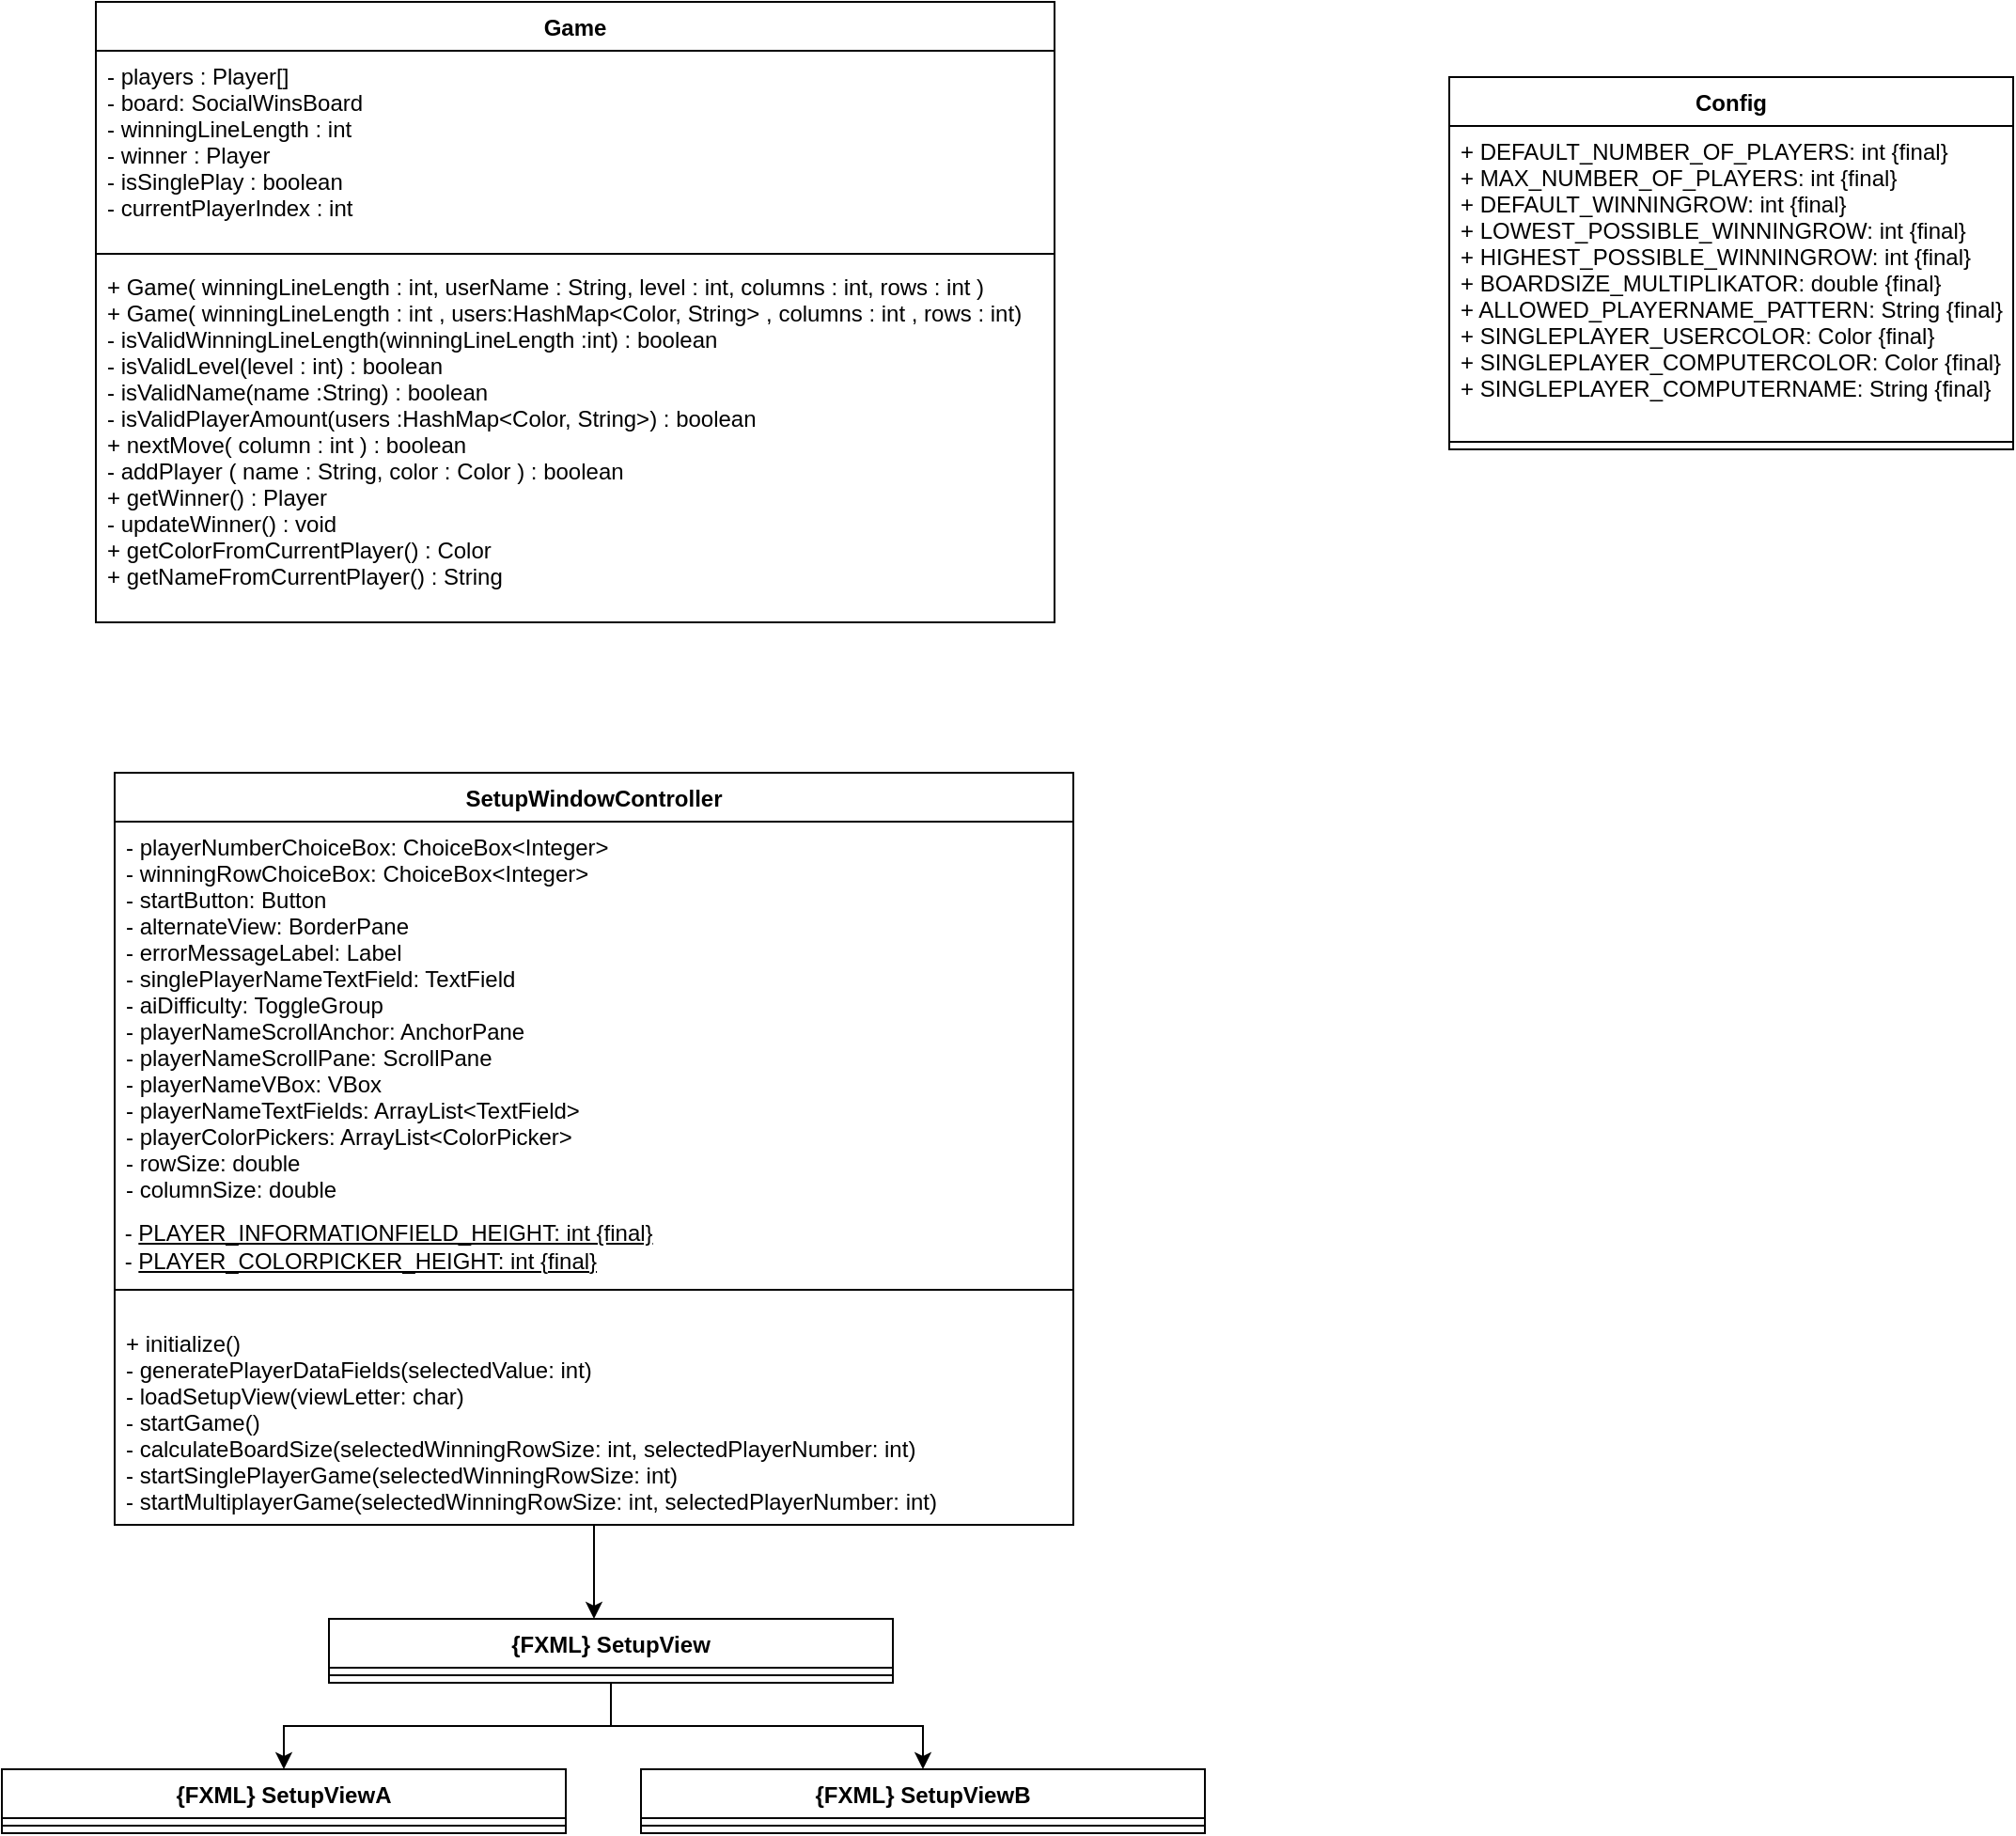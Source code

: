 <mxfile version="14.5.10" type="device"><diagram id="v9PwlA07hM18W1ONn313" name="Page-1"><mxGraphModel dx="1673" dy="894" grid="1" gridSize="10" guides="1" tooltips="1" connect="1" arrows="1" fold="1" page="1" pageScale="1" pageWidth="827" pageHeight="1169" math="0" shadow="0"><root><mxCell id="0"/><mxCell id="1" parent="0"/><mxCell id="WdU54d4v4bEYdyVz_ZW0-1" value="Game&#xA;" style="swimlane;fontStyle=1;align=center;verticalAlign=top;childLayout=stackLayout;horizontal=1;startSize=26;horizontalStack=0;resizeParent=1;resizeParentMax=0;resizeLast=0;collapsible=1;marginBottom=0;" parent="1" vertex="1"><mxGeometry x="130" y="140" width="510" height="330" as="geometry"/></mxCell><mxCell id="WdU54d4v4bEYdyVz_ZW0-2" value="- players : Player[]&#xA;- board: SocialWinsBoard&#xA;- winningLineLength : int&#xA;- winner : Player&#xA;- isSinglePlay : boolean&#xA;- currentPlayerIndex : int" style="text;strokeColor=none;fillColor=none;align=left;verticalAlign=top;spacingLeft=4;spacingRight=4;overflow=hidden;rotatable=0;points=[[0,0.5],[1,0.5]];portConstraint=eastwest;" parent="WdU54d4v4bEYdyVz_ZW0-1" vertex="1"><mxGeometry y="26" width="510" height="104" as="geometry"/></mxCell><mxCell id="WdU54d4v4bEYdyVz_ZW0-3" value="" style="line;strokeWidth=1;fillColor=none;align=left;verticalAlign=middle;spacingTop=-1;spacingLeft=3;spacingRight=3;rotatable=0;labelPosition=right;points=[];portConstraint=eastwest;" parent="WdU54d4v4bEYdyVz_ZW0-1" vertex="1"><mxGeometry y="130" width="510" height="8" as="geometry"/></mxCell><mxCell id="WdU54d4v4bEYdyVz_ZW0-4" value="+ Game( winningLineLength : int, userName : String, level : int, columns : int, rows : int )&#xA;+ Game( winningLineLength : int , users:HashMap&lt;Color, String&gt; , columns : int , rows : int) &#xA;- isValidWinningLineLength(winningLineLength :int) : boolean&#xA;- isValidLevel(level : int) : boolean&#xA;- isValidName(name :String) : boolean&#xA;- isValidPlayerAmount(users :HashMap&lt;Color, String&gt;) : boolean&#xA;+ nextMove( column : int ) : boolean&#xA;- addPlayer ( name : String, color : Color ) : boolean&#xA;+ getWinner() : Player&#xA;- updateWinner() : void&#xA;+ getColorFromCurrentPlayer() : Color&#xA;+ getNameFromCurrentPlayer() : String" style="text;strokeColor=none;fillColor=none;align=left;verticalAlign=top;spacingLeft=4;spacingRight=4;overflow=hidden;rotatable=0;points=[[0,0.5],[1,0.5]];portConstraint=eastwest;" parent="WdU54d4v4bEYdyVz_ZW0-1" vertex="1"><mxGeometry y="138" width="510" height="192" as="geometry"/></mxCell><mxCell id="BdVaUD5nXtKvZUvzI3hh-1" value="Config" style="swimlane;fontStyle=1;align=center;verticalAlign=top;childLayout=stackLayout;horizontal=1;startSize=26;horizontalStack=0;resizeParent=1;resizeParentMax=0;resizeLast=0;collapsible=1;marginBottom=0;" vertex="1" parent="1"><mxGeometry x="850" y="180" width="300" height="198" as="geometry"/></mxCell><mxCell id="BdVaUD5nXtKvZUvzI3hh-2" value="+ DEFAULT_NUMBER_OF_PLAYERS: int {final}&#xA;+ MAX_NUMBER_OF_PLAYERS: int {final}&#xA;+ DEFAULT_WINNINGROW: int {final}&#xA;+ LOWEST_POSSIBLE_WINNINGROW: int {final}&#xA;+ HIGHEST_POSSIBLE_WINNINGROW: int {final}&#xA;+ BOARDSIZE_MULTIPLIKATOR: double {final}&#xA;+ ALLOWED_PLAYERNAME_PATTERN: String {final}&#xA;+ SINGLEPLAYER_USERCOLOR: Color {final}&#xA;+ SINGLEPLAYER_COMPUTERCOLOR: Color {final}&#xA;+ SINGLEPLAYER_COMPUTERNAME: String {final}" style="text;strokeColor=none;fillColor=none;align=left;verticalAlign=top;spacingLeft=4;spacingRight=4;overflow=hidden;rotatable=0;points=[[0,0.5],[1,0.5]];portConstraint=eastwest;" vertex="1" parent="BdVaUD5nXtKvZUvzI3hh-1"><mxGeometry y="26" width="300" height="164" as="geometry"/></mxCell><mxCell id="BdVaUD5nXtKvZUvzI3hh-3" value="" style="line;strokeWidth=1;fillColor=none;align=left;verticalAlign=middle;spacingTop=-1;spacingLeft=3;spacingRight=3;rotatable=0;labelPosition=right;points=[];portConstraint=eastwest;" vertex="1" parent="BdVaUD5nXtKvZUvzI3hh-1"><mxGeometry y="190" width="300" height="8" as="geometry"/></mxCell><mxCell id="BdVaUD5nXtKvZUvzI3hh-22" style="edgeStyle=orthogonalEdgeStyle;rounded=0;orthogonalLoop=1;jettySize=auto;html=1;" edge="1" parent="1" source="BdVaUD5nXtKvZUvzI3hh-5" target="BdVaUD5nXtKvZUvzI3hh-13"><mxGeometry relative="1" as="geometry"><Array as="points"><mxPoint x="395" y="990"/><mxPoint x="395" y="990"/></Array></mxGeometry></mxCell><mxCell id="BdVaUD5nXtKvZUvzI3hh-5" value="SetupWindowController" style="swimlane;fontStyle=1;align=center;verticalAlign=top;childLayout=stackLayout;horizontal=1;startSize=26;horizontalStack=0;resizeParent=1;resizeParentMax=0;resizeLast=0;collapsible=1;marginBottom=0;" vertex="1" parent="1"><mxGeometry x="140" y="550" width="510" height="400" as="geometry"/></mxCell><mxCell id="BdVaUD5nXtKvZUvzI3hh-6" value="- playerNumberChoiceBox: ChoiceBox&lt;Integer&gt;&#xA;- winningRowChoiceBox: ChoiceBox&lt;Integer&gt;&#xA;- startButton: Button&#xA;- alternateView: BorderPane&#xA;- errorMessageLabel: Label&#xA;- singlePlayerNameTextField: TextField&#xA;- aiDifficulty: ToggleGroup&#xA;- playerNameScrollAnchor: AnchorPane&#xA;- playerNameScrollPane: ScrollPane&#xA;- playerNameVBox: VBox&#xA;- playerNameTextFields: ArrayList&lt;TextField&gt;&#xA;- playerColorPickers: ArrayList&lt;ColorPicker&gt;&#xA;- rowSize: double&#xA;- columnSize: double" style="text;strokeColor=none;fillColor=none;align=left;verticalAlign=top;spacingLeft=4;spacingRight=4;overflow=hidden;rotatable=0;points=[[0,0.5],[1,0.5]];portConstraint=eastwest;" vertex="1" parent="BdVaUD5nXtKvZUvzI3hh-5"><mxGeometry y="26" width="510" height="204" as="geometry"/></mxCell><mxCell id="BdVaUD5nXtKvZUvzI3hh-9" value="&amp;nbsp;&lt;div align=&quot;left&quot;&gt;&amp;nbsp;- &lt;u&gt;PLAYER_INFORMATIONFIELD_HEIGHT: int {final}&lt;/u&gt; &lt;br&gt;&lt;/div&gt;&lt;div align=&quot;left&quot;&gt;&amp;nbsp;- &lt;u&gt;PLAYER_COLORPICKER_HEIGHT: int {final}&lt;/u&gt;&lt;/div&gt;" style="text;html=1;strokeColor=none;fillColor=none;align=left;verticalAlign=middle;whiteSpace=wrap;rounded=0;" vertex="1" parent="BdVaUD5nXtKvZUvzI3hh-5"><mxGeometry y="230" width="510" height="30" as="geometry"/></mxCell><mxCell id="BdVaUD5nXtKvZUvzI3hh-7" value="" style="line;strokeWidth=1;fillColor=none;align=left;verticalAlign=middle;spacingTop=-1;spacingLeft=3;spacingRight=3;rotatable=0;labelPosition=right;points=[];portConstraint=eastwest;" vertex="1" parent="BdVaUD5nXtKvZUvzI3hh-5"><mxGeometry y="260" width="510" height="30" as="geometry"/></mxCell><mxCell id="BdVaUD5nXtKvZUvzI3hh-12" value="+ initialize()&#xA;- generatePlayerDataFields(selectedValue: int)&#xA;- loadSetupView(viewLetter: char)&#xA;- startGame()&#xA;- calculateBoardSize(selectedWinningRowSize: int, selectedPlayerNumber: int)&#xA;- startSinglePlayerGame(selectedWinningRowSize: int)&#xA;- startMultiplayerGame(selectedWinningRowSize: int, selectedPlayerNumber: int)&#xA;&#xA;" style="text;strokeColor=none;fillColor=none;align=left;verticalAlign=top;spacingLeft=4;spacingRight=4;overflow=hidden;rotatable=0;points=[[0,0.5],[1,0.5]];portConstraint=eastwest;" vertex="1" parent="BdVaUD5nXtKvZUvzI3hh-5"><mxGeometry y="290" width="510" height="110" as="geometry"/></mxCell><mxCell id="BdVaUD5nXtKvZUvzI3hh-20" style="edgeStyle=orthogonalEdgeStyle;rounded=0;orthogonalLoop=1;jettySize=auto;html=1;exitX=0.5;exitY=1;exitDx=0;exitDy=0;" edge="1" parent="1" source="BdVaUD5nXtKvZUvzI3hh-13" target="BdVaUD5nXtKvZUvzI3hh-16"><mxGeometry relative="1" as="geometry"/></mxCell><mxCell id="BdVaUD5nXtKvZUvzI3hh-21" style="edgeStyle=orthogonalEdgeStyle;rounded=0;orthogonalLoop=1;jettySize=auto;html=1;exitX=0.5;exitY=1;exitDx=0;exitDy=0;entryX=0.5;entryY=0;entryDx=0;entryDy=0;" edge="1" parent="1" source="BdVaUD5nXtKvZUvzI3hh-13" target="BdVaUD5nXtKvZUvzI3hh-18"><mxGeometry relative="1" as="geometry"/></mxCell><mxCell id="BdVaUD5nXtKvZUvzI3hh-13" value="{FXML} SetupView" style="swimlane;fontStyle=1;align=center;verticalAlign=top;childLayout=stackLayout;horizontal=1;startSize=26;horizontalStack=0;resizeParent=1;resizeParentMax=0;resizeLast=0;collapsible=1;marginBottom=0;" vertex="1" parent="1"><mxGeometry x="254" y="1000" width="300" height="34" as="geometry"/></mxCell><mxCell id="BdVaUD5nXtKvZUvzI3hh-15" value="" style="line;strokeWidth=1;fillColor=none;align=left;verticalAlign=middle;spacingTop=-1;spacingLeft=3;spacingRight=3;rotatable=0;labelPosition=right;points=[];portConstraint=eastwest;" vertex="1" parent="BdVaUD5nXtKvZUvzI3hh-13"><mxGeometry y="26" width="300" height="8" as="geometry"/></mxCell><mxCell id="BdVaUD5nXtKvZUvzI3hh-16" value="{FXML} SetupViewA" style="swimlane;fontStyle=1;align=center;verticalAlign=top;childLayout=stackLayout;horizontal=1;startSize=26;horizontalStack=0;resizeParent=1;resizeParentMax=0;resizeLast=0;collapsible=1;marginBottom=0;" vertex="1" parent="1"><mxGeometry x="80" y="1080" width="300" height="34" as="geometry"/></mxCell><mxCell id="BdVaUD5nXtKvZUvzI3hh-17" value="" style="line;strokeWidth=1;fillColor=none;align=left;verticalAlign=middle;spacingTop=-1;spacingLeft=3;spacingRight=3;rotatable=0;labelPosition=right;points=[];portConstraint=eastwest;" vertex="1" parent="BdVaUD5nXtKvZUvzI3hh-16"><mxGeometry y="26" width="300" height="8" as="geometry"/></mxCell><mxCell id="BdVaUD5nXtKvZUvzI3hh-18" value="{FXML} SetupViewB" style="swimlane;fontStyle=1;align=center;verticalAlign=top;childLayout=stackLayout;horizontal=1;startSize=26;horizontalStack=0;resizeParent=1;resizeParentMax=0;resizeLast=0;collapsible=1;marginBottom=0;" vertex="1" parent="1"><mxGeometry x="420" y="1080" width="300" height="34" as="geometry"/></mxCell><mxCell id="BdVaUD5nXtKvZUvzI3hh-19" value="" style="line;strokeWidth=1;fillColor=none;align=left;verticalAlign=middle;spacingTop=-1;spacingLeft=3;spacingRight=3;rotatable=0;labelPosition=right;points=[];portConstraint=eastwest;" vertex="1" parent="BdVaUD5nXtKvZUvzI3hh-18"><mxGeometry y="26" width="300" height="8" as="geometry"/></mxCell></root></mxGraphModel></diagram></mxfile>